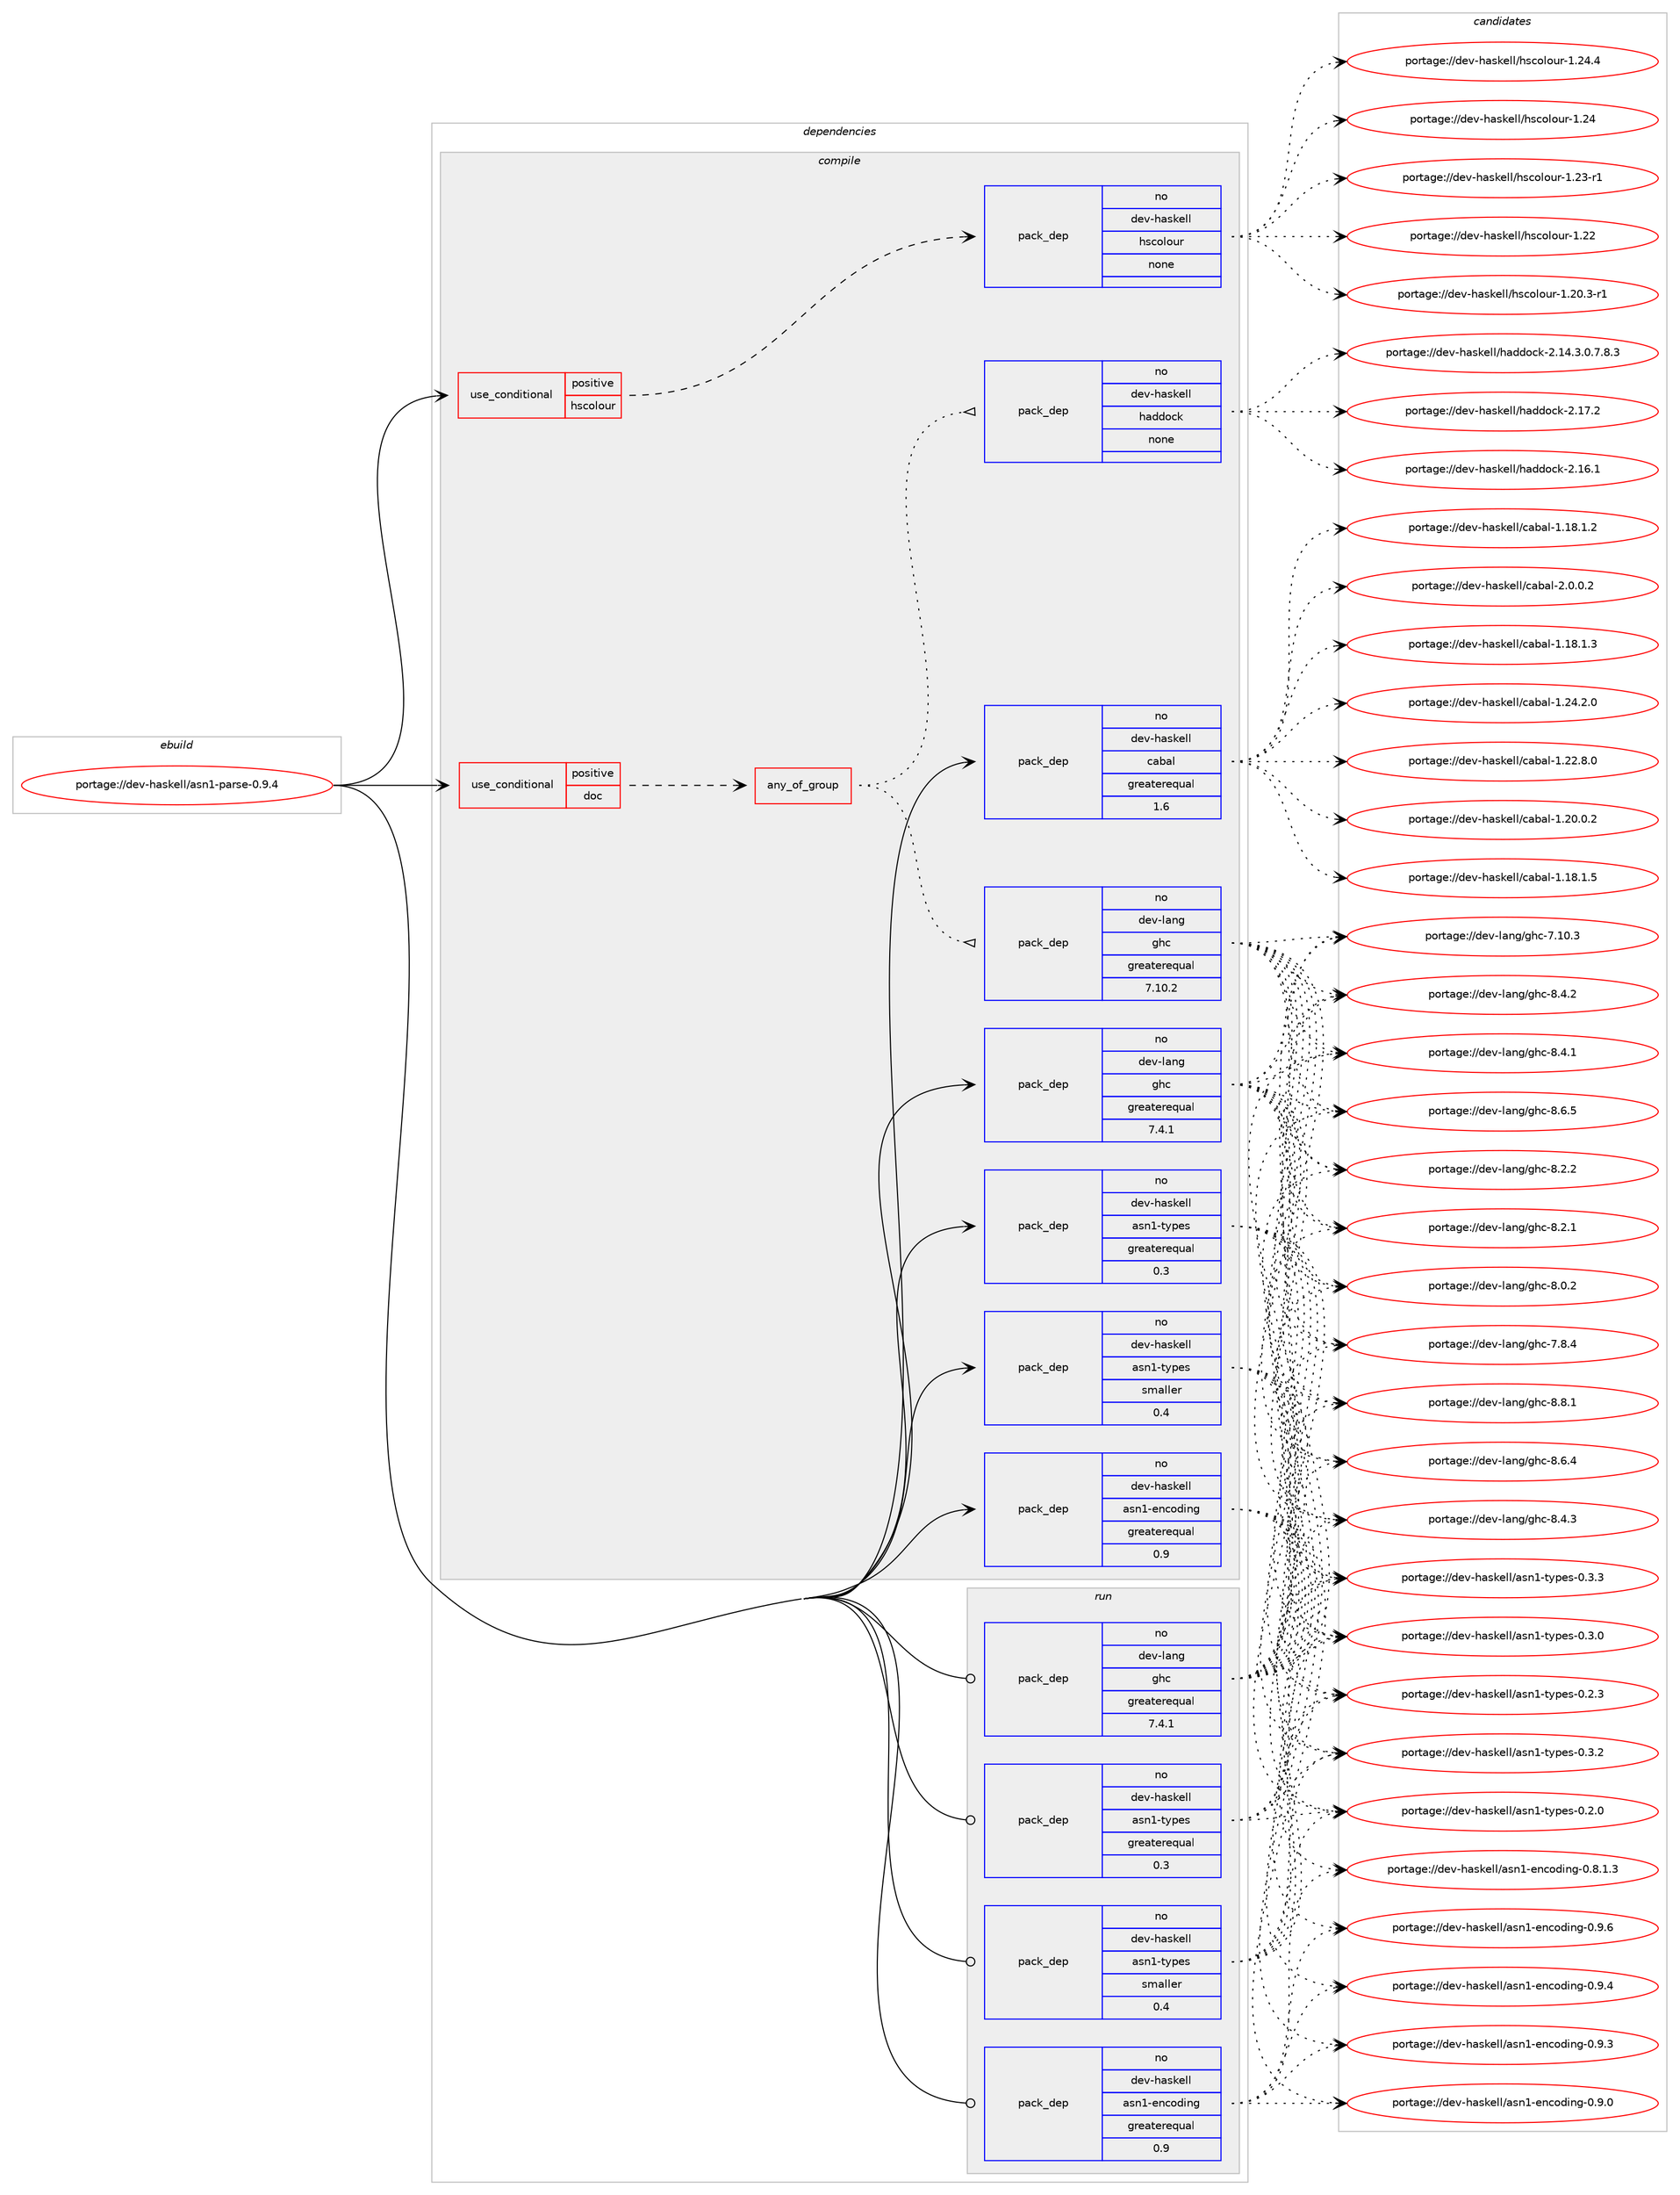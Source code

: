 digraph prolog {

# *************
# Graph options
# *************

newrank=true;
concentrate=true;
compound=true;
graph [rankdir=LR,fontname=Helvetica,fontsize=10,ranksep=1.5];#, ranksep=2.5, nodesep=0.2];
edge  [arrowhead=vee];
node  [fontname=Helvetica,fontsize=10];

# **********
# The ebuild
# **********

subgraph cluster_leftcol {
color=gray;
label=<<i>ebuild</i>>;
id [label="portage://dev-haskell/asn1-parse-0.9.4", color=red, width=4, href="../dev-haskell/asn1-parse-0.9.4.svg"];
}

# ****************
# The dependencies
# ****************

subgraph cluster_midcol {
color=gray;
label=<<i>dependencies</i>>;
subgraph cluster_compile {
fillcolor="#eeeeee";
style=filled;
label=<<i>compile</i>>;
subgraph cond135115 {
dependency572250 [label=<<TABLE BORDER="0" CELLBORDER="1" CELLSPACING="0" CELLPADDING="4"><TR><TD ROWSPAN="3" CELLPADDING="10">use_conditional</TD></TR><TR><TD>positive</TD></TR><TR><TD>doc</TD></TR></TABLE>>, shape=none, color=red];
subgraph any6848 {
dependency572251 [label=<<TABLE BORDER="0" CELLBORDER="1" CELLSPACING="0" CELLPADDING="4"><TR><TD CELLPADDING="10">any_of_group</TD></TR></TABLE>>, shape=none, color=red];subgraph pack430050 {
dependency572252 [label=<<TABLE BORDER="0" CELLBORDER="1" CELLSPACING="0" CELLPADDING="4" WIDTH="220"><TR><TD ROWSPAN="6" CELLPADDING="30">pack_dep</TD></TR><TR><TD WIDTH="110">no</TD></TR><TR><TD>dev-haskell</TD></TR><TR><TD>haddock</TD></TR><TR><TD>none</TD></TR><TR><TD></TD></TR></TABLE>>, shape=none, color=blue];
}
dependency572251:e -> dependency572252:w [weight=20,style="dotted",arrowhead="oinv"];
subgraph pack430051 {
dependency572253 [label=<<TABLE BORDER="0" CELLBORDER="1" CELLSPACING="0" CELLPADDING="4" WIDTH="220"><TR><TD ROWSPAN="6" CELLPADDING="30">pack_dep</TD></TR><TR><TD WIDTH="110">no</TD></TR><TR><TD>dev-lang</TD></TR><TR><TD>ghc</TD></TR><TR><TD>greaterequal</TD></TR><TR><TD>7.10.2</TD></TR></TABLE>>, shape=none, color=blue];
}
dependency572251:e -> dependency572253:w [weight=20,style="dotted",arrowhead="oinv"];
}
dependency572250:e -> dependency572251:w [weight=20,style="dashed",arrowhead="vee"];
}
id:e -> dependency572250:w [weight=20,style="solid",arrowhead="vee"];
subgraph cond135116 {
dependency572254 [label=<<TABLE BORDER="0" CELLBORDER="1" CELLSPACING="0" CELLPADDING="4"><TR><TD ROWSPAN="3" CELLPADDING="10">use_conditional</TD></TR><TR><TD>positive</TD></TR><TR><TD>hscolour</TD></TR></TABLE>>, shape=none, color=red];
subgraph pack430052 {
dependency572255 [label=<<TABLE BORDER="0" CELLBORDER="1" CELLSPACING="0" CELLPADDING="4" WIDTH="220"><TR><TD ROWSPAN="6" CELLPADDING="30">pack_dep</TD></TR><TR><TD WIDTH="110">no</TD></TR><TR><TD>dev-haskell</TD></TR><TR><TD>hscolour</TD></TR><TR><TD>none</TD></TR><TR><TD></TD></TR></TABLE>>, shape=none, color=blue];
}
dependency572254:e -> dependency572255:w [weight=20,style="dashed",arrowhead="vee"];
}
id:e -> dependency572254:w [weight=20,style="solid",arrowhead="vee"];
subgraph pack430053 {
dependency572256 [label=<<TABLE BORDER="0" CELLBORDER="1" CELLSPACING="0" CELLPADDING="4" WIDTH="220"><TR><TD ROWSPAN="6" CELLPADDING="30">pack_dep</TD></TR><TR><TD WIDTH="110">no</TD></TR><TR><TD>dev-haskell</TD></TR><TR><TD>asn1-encoding</TD></TR><TR><TD>greaterequal</TD></TR><TR><TD>0.9</TD></TR></TABLE>>, shape=none, color=blue];
}
id:e -> dependency572256:w [weight=20,style="solid",arrowhead="vee"];
subgraph pack430054 {
dependency572257 [label=<<TABLE BORDER="0" CELLBORDER="1" CELLSPACING="0" CELLPADDING="4" WIDTH="220"><TR><TD ROWSPAN="6" CELLPADDING="30">pack_dep</TD></TR><TR><TD WIDTH="110">no</TD></TR><TR><TD>dev-haskell</TD></TR><TR><TD>asn1-types</TD></TR><TR><TD>greaterequal</TD></TR><TR><TD>0.3</TD></TR></TABLE>>, shape=none, color=blue];
}
id:e -> dependency572257:w [weight=20,style="solid",arrowhead="vee"];
subgraph pack430055 {
dependency572258 [label=<<TABLE BORDER="0" CELLBORDER="1" CELLSPACING="0" CELLPADDING="4" WIDTH="220"><TR><TD ROWSPAN="6" CELLPADDING="30">pack_dep</TD></TR><TR><TD WIDTH="110">no</TD></TR><TR><TD>dev-haskell</TD></TR><TR><TD>asn1-types</TD></TR><TR><TD>smaller</TD></TR><TR><TD>0.4</TD></TR></TABLE>>, shape=none, color=blue];
}
id:e -> dependency572258:w [weight=20,style="solid",arrowhead="vee"];
subgraph pack430056 {
dependency572259 [label=<<TABLE BORDER="0" CELLBORDER="1" CELLSPACING="0" CELLPADDING="4" WIDTH="220"><TR><TD ROWSPAN="6" CELLPADDING="30">pack_dep</TD></TR><TR><TD WIDTH="110">no</TD></TR><TR><TD>dev-haskell</TD></TR><TR><TD>cabal</TD></TR><TR><TD>greaterequal</TD></TR><TR><TD>1.6</TD></TR></TABLE>>, shape=none, color=blue];
}
id:e -> dependency572259:w [weight=20,style="solid",arrowhead="vee"];
subgraph pack430057 {
dependency572260 [label=<<TABLE BORDER="0" CELLBORDER="1" CELLSPACING="0" CELLPADDING="4" WIDTH="220"><TR><TD ROWSPAN="6" CELLPADDING="30">pack_dep</TD></TR><TR><TD WIDTH="110">no</TD></TR><TR><TD>dev-lang</TD></TR><TR><TD>ghc</TD></TR><TR><TD>greaterequal</TD></TR><TR><TD>7.4.1</TD></TR></TABLE>>, shape=none, color=blue];
}
id:e -> dependency572260:w [weight=20,style="solid",arrowhead="vee"];
}
subgraph cluster_compileandrun {
fillcolor="#eeeeee";
style=filled;
label=<<i>compile and run</i>>;
}
subgraph cluster_run {
fillcolor="#eeeeee";
style=filled;
label=<<i>run</i>>;
subgraph pack430058 {
dependency572261 [label=<<TABLE BORDER="0" CELLBORDER="1" CELLSPACING="0" CELLPADDING="4" WIDTH="220"><TR><TD ROWSPAN="6" CELLPADDING="30">pack_dep</TD></TR><TR><TD WIDTH="110">no</TD></TR><TR><TD>dev-haskell</TD></TR><TR><TD>asn1-encoding</TD></TR><TR><TD>greaterequal</TD></TR><TR><TD>0.9</TD></TR></TABLE>>, shape=none, color=blue];
}
id:e -> dependency572261:w [weight=20,style="solid",arrowhead="odot"];
subgraph pack430059 {
dependency572262 [label=<<TABLE BORDER="0" CELLBORDER="1" CELLSPACING="0" CELLPADDING="4" WIDTH="220"><TR><TD ROWSPAN="6" CELLPADDING="30">pack_dep</TD></TR><TR><TD WIDTH="110">no</TD></TR><TR><TD>dev-haskell</TD></TR><TR><TD>asn1-types</TD></TR><TR><TD>greaterequal</TD></TR><TR><TD>0.3</TD></TR></TABLE>>, shape=none, color=blue];
}
id:e -> dependency572262:w [weight=20,style="solid",arrowhead="odot"];
subgraph pack430060 {
dependency572263 [label=<<TABLE BORDER="0" CELLBORDER="1" CELLSPACING="0" CELLPADDING="4" WIDTH="220"><TR><TD ROWSPAN="6" CELLPADDING="30">pack_dep</TD></TR><TR><TD WIDTH="110">no</TD></TR><TR><TD>dev-haskell</TD></TR><TR><TD>asn1-types</TD></TR><TR><TD>smaller</TD></TR><TR><TD>0.4</TD></TR></TABLE>>, shape=none, color=blue];
}
id:e -> dependency572263:w [weight=20,style="solid",arrowhead="odot"];
subgraph pack430061 {
dependency572264 [label=<<TABLE BORDER="0" CELLBORDER="1" CELLSPACING="0" CELLPADDING="4" WIDTH="220"><TR><TD ROWSPAN="6" CELLPADDING="30">pack_dep</TD></TR><TR><TD WIDTH="110">no</TD></TR><TR><TD>dev-lang</TD></TR><TR><TD>ghc</TD></TR><TR><TD>greaterequal</TD></TR><TR><TD>7.4.1</TD></TR></TABLE>>, shape=none, color=blue];
}
id:e -> dependency572264:w [weight=20,style="solid",arrowhead="odot"];
}
}

# **************
# The candidates
# **************

subgraph cluster_choices {
rank=same;
color=gray;
label=<<i>candidates</i>>;

subgraph choice430050 {
color=black;
nodesep=1;
choice100101118451049711510710110810847104971001001119910745504649554650 [label="portage://dev-haskell/haddock-2.17.2", color=red, width=4,href="../dev-haskell/haddock-2.17.2.svg"];
choice100101118451049711510710110810847104971001001119910745504649544649 [label="portage://dev-haskell/haddock-2.16.1", color=red, width=4,href="../dev-haskell/haddock-2.16.1.svg"];
choice1001011184510497115107101108108471049710010011199107455046495246514648465546564651 [label="portage://dev-haskell/haddock-2.14.3.0.7.8.3", color=red, width=4,href="../dev-haskell/haddock-2.14.3.0.7.8.3.svg"];
dependency572252:e -> choice100101118451049711510710110810847104971001001119910745504649554650:w [style=dotted,weight="100"];
dependency572252:e -> choice100101118451049711510710110810847104971001001119910745504649544649:w [style=dotted,weight="100"];
dependency572252:e -> choice1001011184510497115107101108108471049710010011199107455046495246514648465546564651:w [style=dotted,weight="100"];
}
subgraph choice430051 {
color=black;
nodesep=1;
choice10010111845108971101034710310499455646564649 [label="portage://dev-lang/ghc-8.8.1", color=red, width=4,href="../dev-lang/ghc-8.8.1.svg"];
choice10010111845108971101034710310499455646544653 [label="portage://dev-lang/ghc-8.6.5", color=red, width=4,href="../dev-lang/ghc-8.6.5.svg"];
choice10010111845108971101034710310499455646544652 [label="portage://dev-lang/ghc-8.6.4", color=red, width=4,href="../dev-lang/ghc-8.6.4.svg"];
choice10010111845108971101034710310499455646524651 [label="portage://dev-lang/ghc-8.4.3", color=red, width=4,href="../dev-lang/ghc-8.4.3.svg"];
choice10010111845108971101034710310499455646524650 [label="portage://dev-lang/ghc-8.4.2", color=red, width=4,href="../dev-lang/ghc-8.4.2.svg"];
choice10010111845108971101034710310499455646524649 [label="portage://dev-lang/ghc-8.4.1", color=red, width=4,href="../dev-lang/ghc-8.4.1.svg"];
choice10010111845108971101034710310499455646504650 [label="portage://dev-lang/ghc-8.2.2", color=red, width=4,href="../dev-lang/ghc-8.2.2.svg"];
choice10010111845108971101034710310499455646504649 [label="portage://dev-lang/ghc-8.2.1", color=red, width=4,href="../dev-lang/ghc-8.2.1.svg"];
choice10010111845108971101034710310499455646484650 [label="portage://dev-lang/ghc-8.0.2", color=red, width=4,href="../dev-lang/ghc-8.0.2.svg"];
choice10010111845108971101034710310499455546564652 [label="portage://dev-lang/ghc-7.8.4", color=red, width=4,href="../dev-lang/ghc-7.8.4.svg"];
choice1001011184510897110103471031049945554649484651 [label="portage://dev-lang/ghc-7.10.3", color=red, width=4,href="../dev-lang/ghc-7.10.3.svg"];
dependency572253:e -> choice10010111845108971101034710310499455646564649:w [style=dotted,weight="100"];
dependency572253:e -> choice10010111845108971101034710310499455646544653:w [style=dotted,weight="100"];
dependency572253:e -> choice10010111845108971101034710310499455646544652:w [style=dotted,weight="100"];
dependency572253:e -> choice10010111845108971101034710310499455646524651:w [style=dotted,weight="100"];
dependency572253:e -> choice10010111845108971101034710310499455646524650:w [style=dotted,weight="100"];
dependency572253:e -> choice10010111845108971101034710310499455646524649:w [style=dotted,weight="100"];
dependency572253:e -> choice10010111845108971101034710310499455646504650:w [style=dotted,weight="100"];
dependency572253:e -> choice10010111845108971101034710310499455646504649:w [style=dotted,weight="100"];
dependency572253:e -> choice10010111845108971101034710310499455646484650:w [style=dotted,weight="100"];
dependency572253:e -> choice10010111845108971101034710310499455546564652:w [style=dotted,weight="100"];
dependency572253:e -> choice1001011184510897110103471031049945554649484651:w [style=dotted,weight="100"];
}
subgraph choice430052 {
color=black;
nodesep=1;
choice1001011184510497115107101108108471041159911110811111711445494650524652 [label="portage://dev-haskell/hscolour-1.24.4", color=red, width=4,href="../dev-haskell/hscolour-1.24.4.svg"];
choice100101118451049711510710110810847104115991111081111171144549465052 [label="portage://dev-haskell/hscolour-1.24", color=red, width=4,href="../dev-haskell/hscolour-1.24.svg"];
choice1001011184510497115107101108108471041159911110811111711445494650514511449 [label="portage://dev-haskell/hscolour-1.23-r1", color=red, width=4,href="../dev-haskell/hscolour-1.23-r1.svg"];
choice100101118451049711510710110810847104115991111081111171144549465050 [label="portage://dev-haskell/hscolour-1.22", color=red, width=4,href="../dev-haskell/hscolour-1.22.svg"];
choice10010111845104971151071011081084710411599111108111117114454946504846514511449 [label="portage://dev-haskell/hscolour-1.20.3-r1", color=red, width=4,href="../dev-haskell/hscolour-1.20.3-r1.svg"];
dependency572255:e -> choice1001011184510497115107101108108471041159911110811111711445494650524652:w [style=dotted,weight="100"];
dependency572255:e -> choice100101118451049711510710110810847104115991111081111171144549465052:w [style=dotted,weight="100"];
dependency572255:e -> choice1001011184510497115107101108108471041159911110811111711445494650514511449:w [style=dotted,weight="100"];
dependency572255:e -> choice100101118451049711510710110810847104115991111081111171144549465050:w [style=dotted,weight="100"];
dependency572255:e -> choice10010111845104971151071011081084710411599111108111117114454946504846514511449:w [style=dotted,weight="100"];
}
subgraph choice430053 {
color=black;
nodesep=1;
choice10010111845104971151071011081084797115110494510111099111100105110103454846574654 [label="portage://dev-haskell/asn1-encoding-0.9.6", color=red, width=4,href="../dev-haskell/asn1-encoding-0.9.6.svg"];
choice10010111845104971151071011081084797115110494510111099111100105110103454846574652 [label="portage://dev-haskell/asn1-encoding-0.9.4", color=red, width=4,href="../dev-haskell/asn1-encoding-0.9.4.svg"];
choice10010111845104971151071011081084797115110494510111099111100105110103454846574651 [label="portage://dev-haskell/asn1-encoding-0.9.3", color=red, width=4,href="../dev-haskell/asn1-encoding-0.9.3.svg"];
choice10010111845104971151071011081084797115110494510111099111100105110103454846574648 [label="portage://dev-haskell/asn1-encoding-0.9.0", color=red, width=4,href="../dev-haskell/asn1-encoding-0.9.0.svg"];
choice100101118451049711510710110810847971151104945101110991111001051101034548465646494651 [label="portage://dev-haskell/asn1-encoding-0.8.1.3", color=red, width=4,href="../dev-haskell/asn1-encoding-0.8.1.3.svg"];
dependency572256:e -> choice10010111845104971151071011081084797115110494510111099111100105110103454846574654:w [style=dotted,weight="100"];
dependency572256:e -> choice10010111845104971151071011081084797115110494510111099111100105110103454846574652:w [style=dotted,weight="100"];
dependency572256:e -> choice10010111845104971151071011081084797115110494510111099111100105110103454846574651:w [style=dotted,weight="100"];
dependency572256:e -> choice10010111845104971151071011081084797115110494510111099111100105110103454846574648:w [style=dotted,weight="100"];
dependency572256:e -> choice100101118451049711510710110810847971151104945101110991111001051101034548465646494651:w [style=dotted,weight="100"];
}
subgraph choice430054 {
color=black;
nodesep=1;
choice100101118451049711510710110810847971151104945116121112101115454846514651 [label="portage://dev-haskell/asn1-types-0.3.3", color=red, width=4,href="../dev-haskell/asn1-types-0.3.3.svg"];
choice100101118451049711510710110810847971151104945116121112101115454846514650 [label="portage://dev-haskell/asn1-types-0.3.2", color=red, width=4,href="../dev-haskell/asn1-types-0.3.2.svg"];
choice100101118451049711510710110810847971151104945116121112101115454846514648 [label="portage://dev-haskell/asn1-types-0.3.0", color=red, width=4,href="../dev-haskell/asn1-types-0.3.0.svg"];
choice100101118451049711510710110810847971151104945116121112101115454846504651 [label="portage://dev-haskell/asn1-types-0.2.3", color=red, width=4,href="../dev-haskell/asn1-types-0.2.3.svg"];
choice100101118451049711510710110810847971151104945116121112101115454846504648 [label="portage://dev-haskell/asn1-types-0.2.0", color=red, width=4,href="../dev-haskell/asn1-types-0.2.0.svg"];
dependency572257:e -> choice100101118451049711510710110810847971151104945116121112101115454846514651:w [style=dotted,weight="100"];
dependency572257:e -> choice100101118451049711510710110810847971151104945116121112101115454846514650:w [style=dotted,weight="100"];
dependency572257:e -> choice100101118451049711510710110810847971151104945116121112101115454846514648:w [style=dotted,weight="100"];
dependency572257:e -> choice100101118451049711510710110810847971151104945116121112101115454846504651:w [style=dotted,weight="100"];
dependency572257:e -> choice100101118451049711510710110810847971151104945116121112101115454846504648:w [style=dotted,weight="100"];
}
subgraph choice430055 {
color=black;
nodesep=1;
choice100101118451049711510710110810847971151104945116121112101115454846514651 [label="portage://dev-haskell/asn1-types-0.3.3", color=red, width=4,href="../dev-haskell/asn1-types-0.3.3.svg"];
choice100101118451049711510710110810847971151104945116121112101115454846514650 [label="portage://dev-haskell/asn1-types-0.3.2", color=red, width=4,href="../dev-haskell/asn1-types-0.3.2.svg"];
choice100101118451049711510710110810847971151104945116121112101115454846514648 [label="portage://dev-haskell/asn1-types-0.3.0", color=red, width=4,href="../dev-haskell/asn1-types-0.3.0.svg"];
choice100101118451049711510710110810847971151104945116121112101115454846504651 [label="portage://dev-haskell/asn1-types-0.2.3", color=red, width=4,href="../dev-haskell/asn1-types-0.2.3.svg"];
choice100101118451049711510710110810847971151104945116121112101115454846504648 [label="portage://dev-haskell/asn1-types-0.2.0", color=red, width=4,href="../dev-haskell/asn1-types-0.2.0.svg"];
dependency572258:e -> choice100101118451049711510710110810847971151104945116121112101115454846514651:w [style=dotted,weight="100"];
dependency572258:e -> choice100101118451049711510710110810847971151104945116121112101115454846514650:w [style=dotted,weight="100"];
dependency572258:e -> choice100101118451049711510710110810847971151104945116121112101115454846514648:w [style=dotted,weight="100"];
dependency572258:e -> choice100101118451049711510710110810847971151104945116121112101115454846504651:w [style=dotted,weight="100"];
dependency572258:e -> choice100101118451049711510710110810847971151104945116121112101115454846504648:w [style=dotted,weight="100"];
}
subgraph choice430056 {
color=black;
nodesep=1;
choice100101118451049711510710110810847999798971084550464846484650 [label="portage://dev-haskell/cabal-2.0.0.2", color=red, width=4,href="../dev-haskell/cabal-2.0.0.2.svg"];
choice10010111845104971151071011081084799979897108454946505246504648 [label="portage://dev-haskell/cabal-1.24.2.0", color=red, width=4,href="../dev-haskell/cabal-1.24.2.0.svg"];
choice10010111845104971151071011081084799979897108454946505046564648 [label="portage://dev-haskell/cabal-1.22.8.0", color=red, width=4,href="../dev-haskell/cabal-1.22.8.0.svg"];
choice10010111845104971151071011081084799979897108454946504846484650 [label="portage://dev-haskell/cabal-1.20.0.2", color=red, width=4,href="../dev-haskell/cabal-1.20.0.2.svg"];
choice10010111845104971151071011081084799979897108454946495646494653 [label="portage://dev-haskell/cabal-1.18.1.5", color=red, width=4,href="../dev-haskell/cabal-1.18.1.5.svg"];
choice10010111845104971151071011081084799979897108454946495646494651 [label="portage://dev-haskell/cabal-1.18.1.3", color=red, width=4,href="../dev-haskell/cabal-1.18.1.3.svg"];
choice10010111845104971151071011081084799979897108454946495646494650 [label="portage://dev-haskell/cabal-1.18.1.2", color=red, width=4,href="../dev-haskell/cabal-1.18.1.2.svg"];
dependency572259:e -> choice100101118451049711510710110810847999798971084550464846484650:w [style=dotted,weight="100"];
dependency572259:e -> choice10010111845104971151071011081084799979897108454946505246504648:w [style=dotted,weight="100"];
dependency572259:e -> choice10010111845104971151071011081084799979897108454946505046564648:w [style=dotted,weight="100"];
dependency572259:e -> choice10010111845104971151071011081084799979897108454946504846484650:w [style=dotted,weight="100"];
dependency572259:e -> choice10010111845104971151071011081084799979897108454946495646494653:w [style=dotted,weight="100"];
dependency572259:e -> choice10010111845104971151071011081084799979897108454946495646494651:w [style=dotted,weight="100"];
dependency572259:e -> choice10010111845104971151071011081084799979897108454946495646494650:w [style=dotted,weight="100"];
}
subgraph choice430057 {
color=black;
nodesep=1;
choice10010111845108971101034710310499455646564649 [label="portage://dev-lang/ghc-8.8.1", color=red, width=4,href="../dev-lang/ghc-8.8.1.svg"];
choice10010111845108971101034710310499455646544653 [label="portage://dev-lang/ghc-8.6.5", color=red, width=4,href="../dev-lang/ghc-8.6.5.svg"];
choice10010111845108971101034710310499455646544652 [label="portage://dev-lang/ghc-8.6.4", color=red, width=4,href="../dev-lang/ghc-8.6.4.svg"];
choice10010111845108971101034710310499455646524651 [label="portage://dev-lang/ghc-8.4.3", color=red, width=4,href="../dev-lang/ghc-8.4.3.svg"];
choice10010111845108971101034710310499455646524650 [label="portage://dev-lang/ghc-8.4.2", color=red, width=4,href="../dev-lang/ghc-8.4.2.svg"];
choice10010111845108971101034710310499455646524649 [label="portage://dev-lang/ghc-8.4.1", color=red, width=4,href="../dev-lang/ghc-8.4.1.svg"];
choice10010111845108971101034710310499455646504650 [label="portage://dev-lang/ghc-8.2.2", color=red, width=4,href="../dev-lang/ghc-8.2.2.svg"];
choice10010111845108971101034710310499455646504649 [label="portage://dev-lang/ghc-8.2.1", color=red, width=4,href="../dev-lang/ghc-8.2.1.svg"];
choice10010111845108971101034710310499455646484650 [label="portage://dev-lang/ghc-8.0.2", color=red, width=4,href="../dev-lang/ghc-8.0.2.svg"];
choice10010111845108971101034710310499455546564652 [label="portage://dev-lang/ghc-7.8.4", color=red, width=4,href="../dev-lang/ghc-7.8.4.svg"];
choice1001011184510897110103471031049945554649484651 [label="portage://dev-lang/ghc-7.10.3", color=red, width=4,href="../dev-lang/ghc-7.10.3.svg"];
dependency572260:e -> choice10010111845108971101034710310499455646564649:w [style=dotted,weight="100"];
dependency572260:e -> choice10010111845108971101034710310499455646544653:w [style=dotted,weight="100"];
dependency572260:e -> choice10010111845108971101034710310499455646544652:w [style=dotted,weight="100"];
dependency572260:e -> choice10010111845108971101034710310499455646524651:w [style=dotted,weight="100"];
dependency572260:e -> choice10010111845108971101034710310499455646524650:w [style=dotted,weight="100"];
dependency572260:e -> choice10010111845108971101034710310499455646524649:w [style=dotted,weight="100"];
dependency572260:e -> choice10010111845108971101034710310499455646504650:w [style=dotted,weight="100"];
dependency572260:e -> choice10010111845108971101034710310499455646504649:w [style=dotted,weight="100"];
dependency572260:e -> choice10010111845108971101034710310499455646484650:w [style=dotted,weight="100"];
dependency572260:e -> choice10010111845108971101034710310499455546564652:w [style=dotted,weight="100"];
dependency572260:e -> choice1001011184510897110103471031049945554649484651:w [style=dotted,weight="100"];
}
subgraph choice430058 {
color=black;
nodesep=1;
choice10010111845104971151071011081084797115110494510111099111100105110103454846574654 [label="portage://dev-haskell/asn1-encoding-0.9.6", color=red, width=4,href="../dev-haskell/asn1-encoding-0.9.6.svg"];
choice10010111845104971151071011081084797115110494510111099111100105110103454846574652 [label="portage://dev-haskell/asn1-encoding-0.9.4", color=red, width=4,href="../dev-haskell/asn1-encoding-0.9.4.svg"];
choice10010111845104971151071011081084797115110494510111099111100105110103454846574651 [label="portage://dev-haskell/asn1-encoding-0.9.3", color=red, width=4,href="../dev-haskell/asn1-encoding-0.9.3.svg"];
choice10010111845104971151071011081084797115110494510111099111100105110103454846574648 [label="portage://dev-haskell/asn1-encoding-0.9.0", color=red, width=4,href="../dev-haskell/asn1-encoding-0.9.0.svg"];
choice100101118451049711510710110810847971151104945101110991111001051101034548465646494651 [label="portage://dev-haskell/asn1-encoding-0.8.1.3", color=red, width=4,href="../dev-haskell/asn1-encoding-0.8.1.3.svg"];
dependency572261:e -> choice10010111845104971151071011081084797115110494510111099111100105110103454846574654:w [style=dotted,weight="100"];
dependency572261:e -> choice10010111845104971151071011081084797115110494510111099111100105110103454846574652:w [style=dotted,weight="100"];
dependency572261:e -> choice10010111845104971151071011081084797115110494510111099111100105110103454846574651:w [style=dotted,weight="100"];
dependency572261:e -> choice10010111845104971151071011081084797115110494510111099111100105110103454846574648:w [style=dotted,weight="100"];
dependency572261:e -> choice100101118451049711510710110810847971151104945101110991111001051101034548465646494651:w [style=dotted,weight="100"];
}
subgraph choice430059 {
color=black;
nodesep=1;
choice100101118451049711510710110810847971151104945116121112101115454846514651 [label="portage://dev-haskell/asn1-types-0.3.3", color=red, width=4,href="../dev-haskell/asn1-types-0.3.3.svg"];
choice100101118451049711510710110810847971151104945116121112101115454846514650 [label="portage://dev-haskell/asn1-types-0.3.2", color=red, width=4,href="../dev-haskell/asn1-types-0.3.2.svg"];
choice100101118451049711510710110810847971151104945116121112101115454846514648 [label="portage://dev-haskell/asn1-types-0.3.0", color=red, width=4,href="../dev-haskell/asn1-types-0.3.0.svg"];
choice100101118451049711510710110810847971151104945116121112101115454846504651 [label="portage://dev-haskell/asn1-types-0.2.3", color=red, width=4,href="../dev-haskell/asn1-types-0.2.3.svg"];
choice100101118451049711510710110810847971151104945116121112101115454846504648 [label="portage://dev-haskell/asn1-types-0.2.0", color=red, width=4,href="../dev-haskell/asn1-types-0.2.0.svg"];
dependency572262:e -> choice100101118451049711510710110810847971151104945116121112101115454846514651:w [style=dotted,weight="100"];
dependency572262:e -> choice100101118451049711510710110810847971151104945116121112101115454846514650:w [style=dotted,weight="100"];
dependency572262:e -> choice100101118451049711510710110810847971151104945116121112101115454846514648:w [style=dotted,weight="100"];
dependency572262:e -> choice100101118451049711510710110810847971151104945116121112101115454846504651:w [style=dotted,weight="100"];
dependency572262:e -> choice100101118451049711510710110810847971151104945116121112101115454846504648:w [style=dotted,weight="100"];
}
subgraph choice430060 {
color=black;
nodesep=1;
choice100101118451049711510710110810847971151104945116121112101115454846514651 [label="portage://dev-haskell/asn1-types-0.3.3", color=red, width=4,href="../dev-haskell/asn1-types-0.3.3.svg"];
choice100101118451049711510710110810847971151104945116121112101115454846514650 [label="portage://dev-haskell/asn1-types-0.3.2", color=red, width=4,href="../dev-haskell/asn1-types-0.3.2.svg"];
choice100101118451049711510710110810847971151104945116121112101115454846514648 [label="portage://dev-haskell/asn1-types-0.3.0", color=red, width=4,href="../dev-haskell/asn1-types-0.3.0.svg"];
choice100101118451049711510710110810847971151104945116121112101115454846504651 [label="portage://dev-haskell/asn1-types-0.2.3", color=red, width=4,href="../dev-haskell/asn1-types-0.2.3.svg"];
choice100101118451049711510710110810847971151104945116121112101115454846504648 [label="portage://dev-haskell/asn1-types-0.2.0", color=red, width=4,href="../dev-haskell/asn1-types-0.2.0.svg"];
dependency572263:e -> choice100101118451049711510710110810847971151104945116121112101115454846514651:w [style=dotted,weight="100"];
dependency572263:e -> choice100101118451049711510710110810847971151104945116121112101115454846514650:w [style=dotted,weight="100"];
dependency572263:e -> choice100101118451049711510710110810847971151104945116121112101115454846514648:w [style=dotted,weight="100"];
dependency572263:e -> choice100101118451049711510710110810847971151104945116121112101115454846504651:w [style=dotted,weight="100"];
dependency572263:e -> choice100101118451049711510710110810847971151104945116121112101115454846504648:w [style=dotted,weight="100"];
}
subgraph choice430061 {
color=black;
nodesep=1;
choice10010111845108971101034710310499455646564649 [label="portage://dev-lang/ghc-8.8.1", color=red, width=4,href="../dev-lang/ghc-8.8.1.svg"];
choice10010111845108971101034710310499455646544653 [label="portage://dev-lang/ghc-8.6.5", color=red, width=4,href="../dev-lang/ghc-8.6.5.svg"];
choice10010111845108971101034710310499455646544652 [label="portage://dev-lang/ghc-8.6.4", color=red, width=4,href="../dev-lang/ghc-8.6.4.svg"];
choice10010111845108971101034710310499455646524651 [label="portage://dev-lang/ghc-8.4.3", color=red, width=4,href="../dev-lang/ghc-8.4.3.svg"];
choice10010111845108971101034710310499455646524650 [label="portage://dev-lang/ghc-8.4.2", color=red, width=4,href="../dev-lang/ghc-8.4.2.svg"];
choice10010111845108971101034710310499455646524649 [label="portage://dev-lang/ghc-8.4.1", color=red, width=4,href="../dev-lang/ghc-8.4.1.svg"];
choice10010111845108971101034710310499455646504650 [label="portage://dev-lang/ghc-8.2.2", color=red, width=4,href="../dev-lang/ghc-8.2.2.svg"];
choice10010111845108971101034710310499455646504649 [label="portage://dev-lang/ghc-8.2.1", color=red, width=4,href="../dev-lang/ghc-8.2.1.svg"];
choice10010111845108971101034710310499455646484650 [label="portage://dev-lang/ghc-8.0.2", color=red, width=4,href="../dev-lang/ghc-8.0.2.svg"];
choice10010111845108971101034710310499455546564652 [label="portage://dev-lang/ghc-7.8.4", color=red, width=4,href="../dev-lang/ghc-7.8.4.svg"];
choice1001011184510897110103471031049945554649484651 [label="portage://dev-lang/ghc-7.10.3", color=red, width=4,href="../dev-lang/ghc-7.10.3.svg"];
dependency572264:e -> choice10010111845108971101034710310499455646564649:w [style=dotted,weight="100"];
dependency572264:e -> choice10010111845108971101034710310499455646544653:w [style=dotted,weight="100"];
dependency572264:e -> choice10010111845108971101034710310499455646544652:w [style=dotted,weight="100"];
dependency572264:e -> choice10010111845108971101034710310499455646524651:w [style=dotted,weight="100"];
dependency572264:e -> choice10010111845108971101034710310499455646524650:w [style=dotted,weight="100"];
dependency572264:e -> choice10010111845108971101034710310499455646524649:w [style=dotted,weight="100"];
dependency572264:e -> choice10010111845108971101034710310499455646504650:w [style=dotted,weight="100"];
dependency572264:e -> choice10010111845108971101034710310499455646504649:w [style=dotted,weight="100"];
dependency572264:e -> choice10010111845108971101034710310499455646484650:w [style=dotted,weight="100"];
dependency572264:e -> choice10010111845108971101034710310499455546564652:w [style=dotted,weight="100"];
dependency572264:e -> choice1001011184510897110103471031049945554649484651:w [style=dotted,weight="100"];
}
}

}
